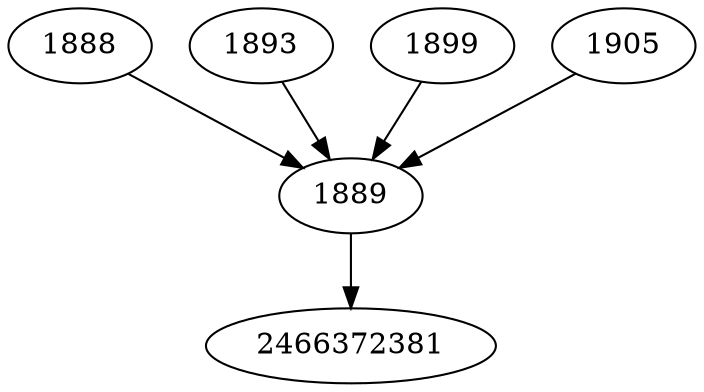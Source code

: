 strict digraph  {
1888;
1889;
1893;
1899;
1905;
2466372381;
1888 -> 1889;
1889 -> 2466372381;
1893 -> 1889;
1899 -> 1889;
1905 -> 1889;
}
